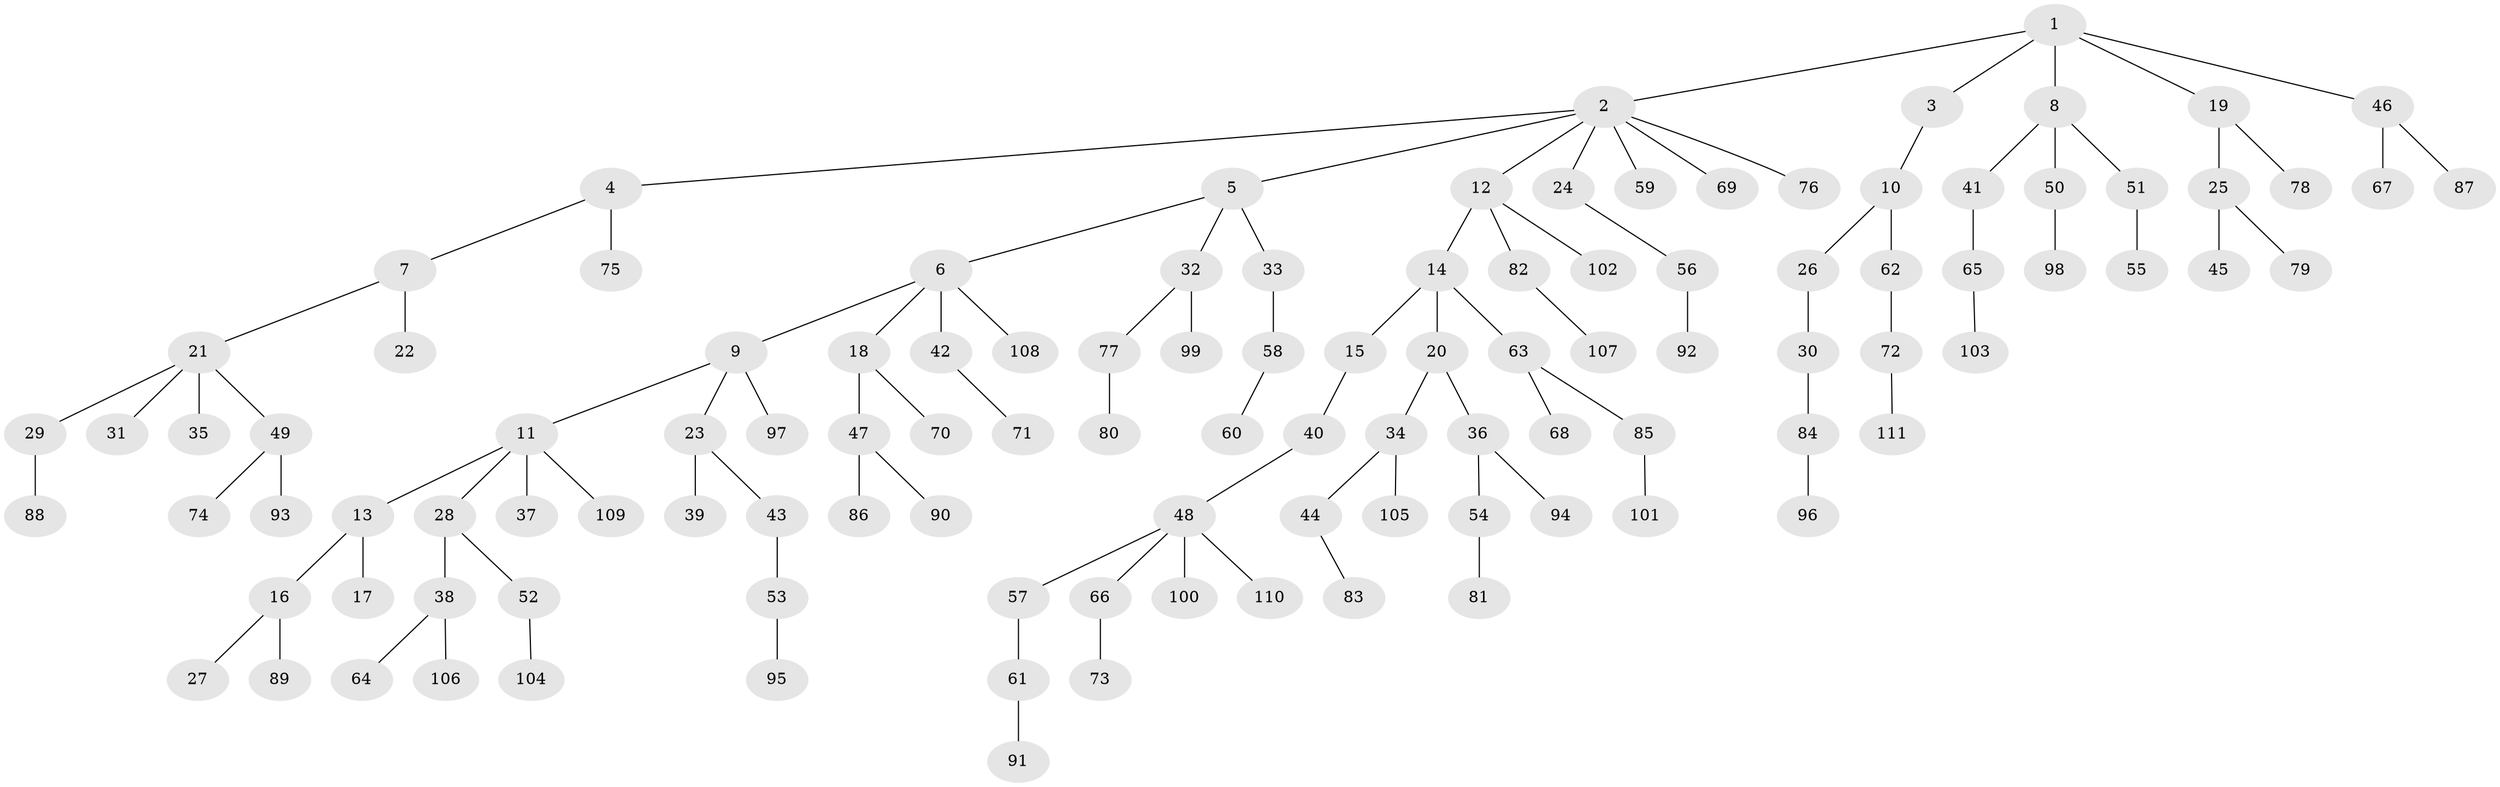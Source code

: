 // coarse degree distribution, {5: 0.012658227848101266, 7: 0.012658227848101266, 2: 0.3037974683544304, 4: 0.08860759493670886, 3: 0.13924050632911392, 1: 0.4430379746835443}
// Generated by graph-tools (version 1.1) at 2025/51/03/04/25 22:51:25]
// undirected, 111 vertices, 110 edges
graph export_dot {
  node [color=gray90,style=filled];
  1;
  2;
  3;
  4;
  5;
  6;
  7;
  8;
  9;
  10;
  11;
  12;
  13;
  14;
  15;
  16;
  17;
  18;
  19;
  20;
  21;
  22;
  23;
  24;
  25;
  26;
  27;
  28;
  29;
  30;
  31;
  32;
  33;
  34;
  35;
  36;
  37;
  38;
  39;
  40;
  41;
  42;
  43;
  44;
  45;
  46;
  47;
  48;
  49;
  50;
  51;
  52;
  53;
  54;
  55;
  56;
  57;
  58;
  59;
  60;
  61;
  62;
  63;
  64;
  65;
  66;
  67;
  68;
  69;
  70;
  71;
  72;
  73;
  74;
  75;
  76;
  77;
  78;
  79;
  80;
  81;
  82;
  83;
  84;
  85;
  86;
  87;
  88;
  89;
  90;
  91;
  92;
  93;
  94;
  95;
  96;
  97;
  98;
  99;
  100;
  101;
  102;
  103;
  104;
  105;
  106;
  107;
  108;
  109;
  110;
  111;
  1 -- 2;
  1 -- 3;
  1 -- 8;
  1 -- 19;
  1 -- 46;
  2 -- 4;
  2 -- 5;
  2 -- 12;
  2 -- 24;
  2 -- 59;
  2 -- 69;
  2 -- 76;
  3 -- 10;
  4 -- 7;
  4 -- 75;
  5 -- 6;
  5 -- 32;
  5 -- 33;
  6 -- 9;
  6 -- 18;
  6 -- 42;
  6 -- 108;
  7 -- 21;
  7 -- 22;
  8 -- 41;
  8 -- 50;
  8 -- 51;
  9 -- 11;
  9 -- 23;
  9 -- 97;
  10 -- 26;
  10 -- 62;
  11 -- 13;
  11 -- 28;
  11 -- 37;
  11 -- 109;
  12 -- 14;
  12 -- 82;
  12 -- 102;
  13 -- 16;
  13 -- 17;
  14 -- 15;
  14 -- 20;
  14 -- 63;
  15 -- 40;
  16 -- 27;
  16 -- 89;
  18 -- 47;
  18 -- 70;
  19 -- 25;
  19 -- 78;
  20 -- 34;
  20 -- 36;
  21 -- 29;
  21 -- 31;
  21 -- 35;
  21 -- 49;
  23 -- 39;
  23 -- 43;
  24 -- 56;
  25 -- 45;
  25 -- 79;
  26 -- 30;
  28 -- 38;
  28 -- 52;
  29 -- 88;
  30 -- 84;
  32 -- 77;
  32 -- 99;
  33 -- 58;
  34 -- 44;
  34 -- 105;
  36 -- 54;
  36 -- 94;
  38 -- 64;
  38 -- 106;
  40 -- 48;
  41 -- 65;
  42 -- 71;
  43 -- 53;
  44 -- 83;
  46 -- 67;
  46 -- 87;
  47 -- 86;
  47 -- 90;
  48 -- 57;
  48 -- 66;
  48 -- 100;
  48 -- 110;
  49 -- 74;
  49 -- 93;
  50 -- 98;
  51 -- 55;
  52 -- 104;
  53 -- 95;
  54 -- 81;
  56 -- 92;
  57 -- 61;
  58 -- 60;
  61 -- 91;
  62 -- 72;
  63 -- 68;
  63 -- 85;
  65 -- 103;
  66 -- 73;
  72 -- 111;
  77 -- 80;
  82 -- 107;
  84 -- 96;
  85 -- 101;
}
